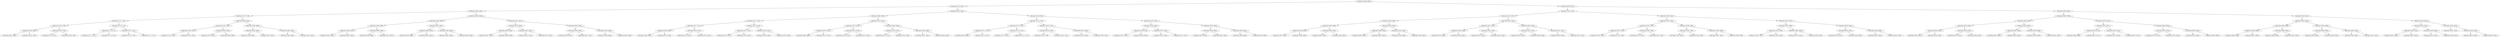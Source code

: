 digraph G{
16266774 [label="Node{data=[5086, 5086]}"]
16266774 -> 371874892
371874892 [label="Node{data=[4267, 4267]}"]
371874892 -> 1594618093
1594618093 [label="Node{data=[3502, 3502]}"]
1594618093 -> 1872652933
1872652933 [label="Node{data=[2778, 2778]}"]
1872652933 -> 773302758
773302758 [label="Node{data=[2770, 2770]}"]
773302758 -> 1780172884
1780172884 [label="Node{data=[2766, 2766]}"]
1780172884 -> 1779913058
1779913058 [label="Node{data=[2694, 2694]}"]
1779913058 -> 1984021735
1984021735 [label="Node{data=[2681, 2681]}"]
1779913058 -> 1695157072
1695157072 [label="Node{data=[2765, 2765]}"]
1780172884 -> 1440986701
1440986701 [label="Node{data=[2768, 2768]}"]
1440986701 -> 86995410
86995410 [label="Node{data=[2767, 2767]}"]
1440986701 -> 2100427628
2100427628 [label="Node{data=[2769, 2769]}"]
773302758 -> 1213480721
1213480721 [label="Node{data=[2774, 2774]}"]
1213480721 -> 13478280
13478280 [label="Node{data=[2772, 2772]}"]
13478280 -> 2123557282
2123557282 [label="Node{data=[2771, 2771]}"]
13478280 -> 202016647
202016647 [label="Node{data=[2773, 2773]}"]
1213480721 -> 1708101024
1708101024 [label="Node{data=[2776, 2776]}"]
1708101024 -> 136575352
136575352 [label="Node{data=[2775, 2775]}"]
1708101024 -> 1637207591
1637207591 [label="Node{data=[2777, 2777]}"]
1872652933 -> 964385581
964385581 [label="Node{data=[3446, 3446]}"]
964385581 -> 541094703
541094703 [label="Node{data=[2782, 2782]}"]
541094703 -> 926922342
926922342 [label="Node{data=[2780, 2780]}"]
926922342 -> 2023006800
2023006800 [label="Node{data=[2779, 2779]}"]
926922342 -> 466959452
466959452 [label="Node{data=[2781, 2781]}"]
541094703 -> 951057666
951057666 [label="Node{data=[2805, 2805]}"]
951057666 -> 1927934199
1927934199 [label="Node{data=[2783, 2783]}"]
951057666 -> 800213720
800213720 [label="Node{data=[2869, 2869]}"]
964385581 -> 498574510
498574510 [label="Node{data=[3498, 3498]}"]
498574510 -> 1521946103
1521946103 [label="Node{data=[3496, 3496]}"]
1521946103 -> 1734615070
1734615070 [label="Node{data=[3495, 3495]}"]
1521946103 -> 1513968288
1513968288 [label="Node{data=[3497, 3497]}"]
498574510 -> 2047811485
2047811485 [label="Node{data=[3500, 3500]}"]
2047811485 -> 406154654
406154654 [label="Node{data=[3499, 3499]}"]
2047811485 -> 1587010134
1587010134 [label="Node{data=[3501, 3501]}"]
1594618093 -> 1854880630
1854880630 [label="Node{data=[3906, 3906]}"]
1854880630 -> 1828598477
1828598477 [label="Node{data=[3898, 3898]}"]
1828598477 -> 1595206481
1595206481 [label="Node{data=[3849, 3849]}"]
1595206481 -> 1060229007
1060229007 [label="Node{data=[3504, 3504]}"]
1060229007 -> 678565780
678565780 [label="Node{data=[3503, 3503]}"]
1060229007 -> 889659405
889659405 [label="Node{data=[3548, 3548]}"]
1595206481 -> 1303448479
1303448479 [label="Node{data=[3896, 3896]}"]
1303448479 -> 2085480465
2085480465 [label="Node{data=[3868, 3868]}"]
1303448479 -> 1144757947
1144757947 [label="Node{data=[3897, 3897]}"]
1828598477 -> 1211156857
1211156857 [label="Node{data=[3902, 3902]}"]
1211156857 -> 228118035
228118035 [label="Node{data=[3900, 3900]}"]
228118035 -> 512144081
512144081 [label="Node{data=[3899, 3899]}"]
228118035 -> 105916924
105916924 [label="Node{data=[3901, 3901]}"]
1211156857 -> 1214595918
1214595918 [label="Node{data=[3904, 3904]}"]
1214595918 -> 63366151
63366151 [label="Node{data=[3903, 3903]}"]
1214595918 -> 679337620
679337620 [label="Node{data=[3905, 3905]}"]
1854880630 -> 795151790
795151790 [label="Node{data=[3914, 3914]}"]
795151790 -> 1308116031
1308116031 [label="Node{data=[3910, 3910]}"]
1308116031 -> 2041210715
2041210715 [label="Node{data=[3908, 3908]}"]
2041210715 -> 1072013188
1072013188 [label="Node{data=[3907, 3907]}"]
2041210715 -> 954924459
954924459 [label="Node{data=[3909, 3909]}"]
1308116031 -> 926715701
926715701 [label="Node{data=[3912, 3912]}"]
926715701 -> 495367734
495367734 [label="Node{data=[3911, 3911]}"]
926715701 -> 235668413
235668413 [label="Node{data=[3913, 3913]}"]
795151790 -> 1642373234
1642373234 [label="Node{data=[3961, 3961]}"]
1642373234 -> 854777436
854777436 [label="Node{data=[3916, 3916]}"]
854777436 -> 443414834
443414834 [label="Node{data=[3915, 3915]}"]
854777436 -> 1947336745
1947336745 [label="Node{data=[3917, 3917]}"]
1642373234 -> 808573417
808573417 [label="Node{data=[4265, 4265]}"]
808573417 -> 336982413
336982413 [label="Node{data=[3998, 3998]}"]
808573417 -> 1640246868
1640246868 [label="Node{data=[4266, 4266]}"]
371874892 -> 87255309
87255309 [label="Node{data=[4584, 4584]}"]
87255309 -> 1005782739
1005782739 [label="Node{data=[4568, 4568]}"]
1005782739 -> 5308857
5308857 [label="Node{data=[4275, 4275]}"]
5308857 -> 1076312425
1076312425 [label="Node{data=[4271, 4271]}"]
1076312425 -> 1589795681
1589795681 [label="Node{data=[4269, 4269]}"]
1589795681 -> 2107902964
2107902964 [label="Node{data=[4268, 4268]}"]
1589795681 -> 1970307376
1970307376 [label="Node{data=[4270, 4270]}"]
1076312425 -> 207950470
207950470 [label="Node{data=[4273, 4273]}"]
207950470 -> 1076906296
1076906296 [label="Node{data=[4272, 4272]}"]
207950470 -> 487981409
487981409 [label="Node{data=[4274, 4274]}"]
5308857 -> 1822325490
1822325490 [label="Node{data=[4279, 4279]}"]
1822325490 -> 1221309637
1221309637 [label="Node{data=[4277, 4277]}"]
1221309637 -> 183520621
183520621 [label="Node{data=[4276, 4276]}"]
1221309637 -> 658528347
658528347 [label="Node{data=[4278, 4278]}"]
1822325490 -> 941027243
941027243 [label="Node{data=[4281, 4281]}"]
941027243 -> 762186224
762186224 [label="Node{data=[4280, 4280]}"]
941027243 -> 628990485
628990485 [label="Node{data=[4282, 4282]}"]
1005782739 -> 5940321
5940321 [label="Node{data=[4576, 4576]}"]
5940321 -> 255748214
255748214 [label="Node{data=[4572, 4572]}"]
255748214 -> 1388499432
1388499432 [label="Node{data=[4570, 4570]}"]
1388499432 -> 443006127
443006127 [label="Node{data=[4569, 4569]}"]
1388499432 -> 1330346542
1330346542 [label="Node{data=[4571, 4571]}"]
255748214 -> 860538473
860538473 [label="Node{data=[4574, 4574]}"]
860538473 -> 2000882809
2000882809 [label="Node{data=[4573, 4573]}"]
860538473 -> 1348883706
1348883706 [label="Node{data=[4575, 4575]}"]
5940321 -> 1147719378
1147719378 [label="Node{data=[4580, 4580]}"]
1147719378 -> 569647544
569647544 [label="Node{data=[4578, 4578]}"]
569647544 -> 1312538939
1312538939 [label="Node{data=[4577, 4577]}"]
569647544 -> 748199298
748199298 [label="Node{data=[4579, 4579]}"]
1147719378 -> 772065437
772065437 [label="Node{data=[4582, 4582]}"]
772065437 -> 779998468
779998468 [label="Node{data=[4581, 4581]}"]
772065437 -> 1046473705
1046473705 [label="Node{data=[4583, 4583]}"]
87255309 -> 1447232813
1447232813 [label="Node{data=[4786, 4786]}"]
1447232813 -> 1577811800
1577811800 [label="Node{data=[4778, 4778]}"]
1577811800 -> 513688680
513688680 [label="Node{data=[4774, 4774]}"]
513688680 -> 1608512753
1608512753 [label="Node{data=[4772, 4772]}"]
1608512753 -> 293333066
293333066 [label="Node{data=[4585, 4585]}"]
1608512753 -> 336569474
336569474 [label="Node{data=[4773, 4773]}"]
513688680 -> 2027818863
2027818863 [label="Node{data=[4776, 4776]}"]
2027818863 -> 1485182201
1485182201 [label="Node{data=[4775, 4775]}"]
2027818863 -> 376540699
376540699 [label="Node{data=[4777, 4777]}"]
1577811800 -> 2142442467
2142442467 [label="Node{data=[4782, 4782]}"]
2142442467 -> 1998511629
1998511629 [label="Node{data=[4780, 4780]}"]
1998511629 -> 534199755
534199755 [label="Node{data=[4779, 4779]}"]
1998511629 -> 88893820
88893820 [label="Node{data=[4781, 4781]}"]
2142442467 -> 1644650045
1644650045 [label="Node{data=[4784, 4784]}"]
1644650045 -> 1676155590
1676155590 [label="Node{data=[4783, 4783]}"]
1644650045 -> 1165449749
1165449749 [label="Node{data=[4785, 4785]}"]
1447232813 -> 597089358
597089358 [label="Node{data=[5078, 5078]}"]
597089358 -> 2075691191
2075691191 [label="Node{data=[5048, 5048]}"]
2075691191 -> 1478857516
1478857516 [label="Node{data=[4788, 4788]}"]
1478857516 -> 662560207
662560207 [label="Node{data=[4787, 4787]}"]
1478857516 -> 840696258
840696258 [label="Node{data=[5028, 5028]}"]
2075691191 -> 224315910
224315910 [label="Node{data=[5076, 5076]}"]
224315910 -> 2031522930
2031522930 [label="Node{data=[5075, 5075]}"]
224315910 -> 810331450
810331450 [label="Node{data=[5077, 5077]}"]
597089358 -> 1653389536
1653389536 [label="Node{data=[5082, 5082]}"]
1653389536 -> 435765325
435765325 [label="Node{data=[5080, 5080]}"]
435765325 -> 1417802244
1417802244 [label="Node{data=[5079, 5079]}"]
435765325 -> 24228051
24228051 [label="Node{data=[5081, 5081]}"]
1653389536 -> 104678309
104678309 [label="Node{data=[5084, 5084]}"]
104678309 -> 1427476487
1427476487 [label="Node{data=[5083, 5083]}"]
104678309 -> 249514355
249514355 [label="Node{data=[5085, 5085]}"]
16266774 -> 44341075
44341075 [label="Node{data=[9352, 9352]}"]
44341075 -> 1852361929
1852361929 [label="Node{data=[7302, 7302]}"]
1852361929 -> 394591403
394591403 [label="Node{data=[5537, 5537]}"]
394591403 -> 1675934713
1675934713 [label="Node{data=[5094, 5094]}"]
1675934713 -> 1163704025
1163704025 [label="Node{data=[5090, 5090]}"]
1163704025 -> 1836725311
1836725311 [label="Node{data=[5088, 5088]}"]
1836725311 -> 1563163807
1563163807 [label="Node{data=[5087, 5087]}"]
1836725311 -> 467058608
467058608 [label="Node{data=[5089, 5089]}"]
1163704025 -> 1000093805
1000093805 [label="Node{data=[5092, 5092]}"]
1000093805 -> 133900525
133900525 [label="Node{data=[5091, 5091]}"]
1000093805 -> 87487369
87487369 [label="Node{data=[5093, 5093]}"]
1675934713 -> 724826016
724826016 [label="Node{data=[5098, 5098]}"]
724826016 -> 1907813883
1907813883 [label="Node{data=[5096, 5096]}"]
1907813883 -> 794042208
794042208 [label="Node{data=[5095, 5095]}"]
1907813883 -> 499911608
499911608 [label="Node{data=[5097, 5097]}"]
724826016 -> 695628118
695628118 [label="Node{data=[5100, 5100]}"]
695628118 -> 1869191350
1869191350 [label="Node{data=[5099, 5099]}"]
695628118 -> 1615410468
1615410468 [label="Node{data=[5536, 5536]}"]
394591403 -> 497378142
497378142 [label="Node{data=[5545, 5545]}"]
497378142 -> 130243965
130243965 [label="Node{data=[5541, 5541]}"]
130243965 -> 617400603
617400603 [label="Node{data=[5539, 5539]}"]
617400603 -> 218446003
218446003 [label="Node{data=[5538, 5538]}"]
617400603 -> 999036382
999036382 [label="Node{data=[5540, 5540]}"]
130243965 -> 641306471
641306471 [label="Node{data=[5543, 5543]}"]
641306471 -> 1694437034
1694437034 [label="Node{data=[5542, 5542]}"]
641306471 -> 1075540518
1075540518 [label="Node{data=[5544, 5544]}"]
497378142 -> 459451678
459451678 [label="Node{data=[5549, 5549]}"]
459451678 -> 1900694434
1900694434 [label="Node{data=[5547, 5547]}"]
1900694434 -> 1843167615
1843167615 [label="Node{data=[5546, 5546]}"]
1900694434 -> 1984779424
1984779424 [label="Node{data=[5548, 5548]}"]
459451678 -> 2026446122
2026446122 [label="Node{data=[5551, 5551]}"]
2026446122 -> 1534942922
1534942922 [label="Node{data=[5550, 5550]}"]
2026446122 -> 1386474403
1386474403 [label="Node{data=[5552, 5552]}"]
1852361929 -> 1322732803
1322732803 [label="Node{data=[7990, 7990]}"]
1322732803 -> 2126981566
2126981566 [label="Node{data=[7982, 7982]}"]
2126981566 -> 1333633954
1333633954 [label="Node{data=[7978, 7978]}"]
1333633954 -> 38709021
38709021 [label="Node{data=[7657, 7657]}"]
38709021 -> 1980062978
1980062978 [label="Node{data=[7343, 7343]}"]
38709021 -> 835190949
835190949 [label="Node{data=[7759, 7759]}"]
1333633954 -> 319477133
319477133 [label="Node{data=[7980, 7980]}"]
319477133 -> 1686896318
1686896318 [label="Node{data=[7979, 7979]}"]
319477133 -> 943346272
943346272 [label="Node{data=[7981, 7981]}"]
2126981566 -> 1233563882
1233563882 [label="Node{data=[7986, 7986]}"]
1233563882 -> 216376042
216376042 [label="Node{data=[7984, 7984]}"]
216376042 -> 933282758
933282758 [label="Node{data=[7983, 7983]}"]
216376042 -> 1575169536
1575169536 [label="Node{data=[7985, 7985]}"]
1233563882 -> 564053174
564053174 [label="Node{data=[7988, 7988]}"]
564053174 -> 13484189
13484189 [label="Node{data=[7987, 7987]}"]
564053174 -> 834837937
834837937 [label="Node{data=[7989, 7989]}"]
1322732803 -> 1964320423
1964320423 [label="Node{data=[9237, 9237]}"]
1964320423 -> 578414535
578414535 [label="Node{data=[7994, 7994]}"]
578414535 -> 1281233469
1281233469 [label="Node{data=[7992, 7992]}"]
1281233469 -> 1767121170
1767121170 [label="Node{data=[7991, 7991]}"]
1281233469 -> 900207233
900207233 [label="Node{data=[7993, 7993]}"]
578414535 -> 1484954668
1484954668 [label="Node{data=[8985, 8985]}"]
1484954668 -> 1693561595
1693561595 [label="Node{data=[8147, 8147]}"]
1484954668 -> 744838086
744838086 [label="Node{data=[9209, 9209]}"]
1964320423 -> 1504469201
1504469201 [label="Node{data=[9284, 9284]}"]
1504469201 -> 352580660
352580660 [label="Node{data=[9282, 9282]}"]
352580660 -> 2089609733
2089609733 [label="Node{data=[9281, 9281]}"]
352580660 -> 2062646577
2062646577 [label="Node{data=[9283, 9283]}"]
1504469201 -> 1080107094
1080107094 [label="Node{data=[9286, 9286]}"]
1080107094 -> 1246350906
1246350906 [label="Node{data=[9285, 9285]}"]
1080107094 -> 1368316340
1368316340 [label="Node{data=[9287, 9287]}"]
44341075 -> 552025665
552025665 [label="Node{data=[9384, 9384]}"]
552025665 -> 1766705563
1766705563 [label="Node{data=[9368, 9368]}"]
1766705563 -> 1836184214
1836184214 [label="Node{data=[9360, 9360]}"]
1836184214 -> 1242945013
1242945013 [label="Node{data=[9356, 9356]}"]
1242945013 -> 1394208704
1394208704 [label="Node{data=[9354, 9354]}"]
1394208704 -> 1419765033
1419765033 [label="Node{data=[9353, 9353]}"]
1394208704 -> 907561070
907561070 [label="Node{data=[9355, 9355]}"]
1242945013 -> 1388742949
1388742949 [label="Node{data=[9358, 9358]}"]
1388742949 -> 1321012050
1321012050 [label="Node{data=[9357, 9357]}"]
1388742949 -> 1704990977
1704990977 [label="Node{data=[9359, 9359]}"]
1836184214 -> 286222051
286222051 [label="Node{data=[9364, 9364]}"]
286222051 -> 2011580998
2011580998 [label="Node{data=[9362, 9362]}"]
2011580998 -> 1369913459
1369913459 [label="Node{data=[9361, 9361]}"]
2011580998 -> 875191127
875191127 [label="Node{data=[9363, 9363]}"]
286222051 -> 1584929615
1584929615 [label="Node{data=[9366, 9366]}"]
1584929615 -> 462020284
462020284 [label="Node{data=[9365, 9365]}"]
1584929615 -> 1929713950
1929713950 [label="Node{data=[9367, 9367]}"]
1766705563 -> 361960650
361960650 [label="Node{data=[9376, 9376]}"]
361960650 -> 196069204
196069204 [label="Node{data=[9372, 9372]}"]
196069204 -> 1585874083
1585874083 [label="Node{data=[9370, 9370]}"]
1585874083 -> 93367172
93367172 [label="Node{data=[9369, 9369]}"]
1585874083 -> 145279672
145279672 [label="Node{data=[9371, 9371]}"]
196069204 -> 2101881246
2101881246 [label="Node{data=[9374, 9374]}"]
2101881246 -> 394332424
394332424 [label="Node{data=[9373, 9373]}"]
2101881246 -> 390946039
390946039 [label="Node{data=[9375, 9375]}"]
361960650 -> 1501477292
1501477292 [label="Node{data=[9380, 9380]}"]
1501477292 -> 1707503556
1707503556 [label="Node{data=[9378, 9378]}"]
1707503556 -> 2056319805
2056319805 [label="Node{data=[9377, 9377]}"]
1707503556 -> 130527868
130527868 [label="Node{data=[9379, 9379]}"]
1501477292 -> 735627505
735627505 [label="Node{data=[9382, 9382]}"]
735627505 -> 2109094401
2109094401 [label="Node{data=[9381, 9381]}"]
735627505 -> 4339601
4339601 [label="Node{data=[9383, 9383]}"]
552025665 -> 984363447
984363447 [label="Node{data=[9422, 9422]}"]
984363447 -> 1474230611
1474230611 [label="Node{data=[9392, 9392]}"]
1474230611 -> 469018523
469018523 [label="Node{data=[9388, 9388]}"]
469018523 -> 169600459
169600459 [label="Node{data=[9386, 9386]}"]
169600459 -> 1373719734
1373719734 [label="Node{data=[9385, 9385]}"]
169600459 -> 1901405112
1901405112 [label="Node{data=[9387, 9387]}"]
469018523 -> 1327733366
1327733366 [label="Node{data=[9390, 9390]}"]
1327733366 -> 448990180
448990180 [label="Node{data=[9389, 9389]}"]
1327733366 -> 1100771574
1100771574 [label="Node{data=[9391, 9391]}"]
1474230611 -> 420266910
420266910 [label="Node{data=[9396, 9396]}"]
420266910 -> 1244601059
1244601059 [label="Node{data=[9394, 9394]}"]
1244601059 -> 1219605609
1219605609 [label="Node{data=[9393, 9393]}"]
1244601059 -> 1787328073
1787328073 [label="Node{data=[9395, 9395]}"]
420266910 -> 367478965
367478965 [label="Node{data=[9420, 9420]}"]
367478965 -> 665690344
665690344 [label="Node{data=[9397, 9397]}"]
367478965 -> 1660570248
1660570248 [label="Node{data=[9421, 9421]}"]
984363447 -> 1265189536
1265189536 [label="Node{data=[9430, 9430]}"]
1265189536 -> 1684281752
1684281752 [label="Node{data=[9426, 9426]}"]
1684281752 -> 780427036
780427036 [label="Node{data=[9424, 9424]}"]
780427036 -> 513474126
513474126 [label="Node{data=[9423, 9423]}"]
780427036 -> 526898047
526898047 [label="Node{data=[9425, 9425]}"]
1684281752 -> 1535877586
1535877586 [label="Node{data=[9428, 9428]}"]
1535877586 -> 1476094208
1476094208 [label="Node{data=[9427, 9427]}"]
1535877586 -> 517637439
517637439 [label="Node{data=[9429, 9429]}"]
1265189536 -> 1057444272
1057444272 [label="Node{data=[9432, 9432]}"]
1057444272 -> 965010099
965010099 [label="Node{data=[9431, 9431]}"]
1057444272 -> 901464042
901464042 [label="Node{data=[9434, 9434]}"]
901464042 -> 2139268895
2139268895 [label="Node{data=[9433, 9433]}"]
901464042 -> 2047734670
2047734670 [label="Node{data=[9435, 9435]}"]
}